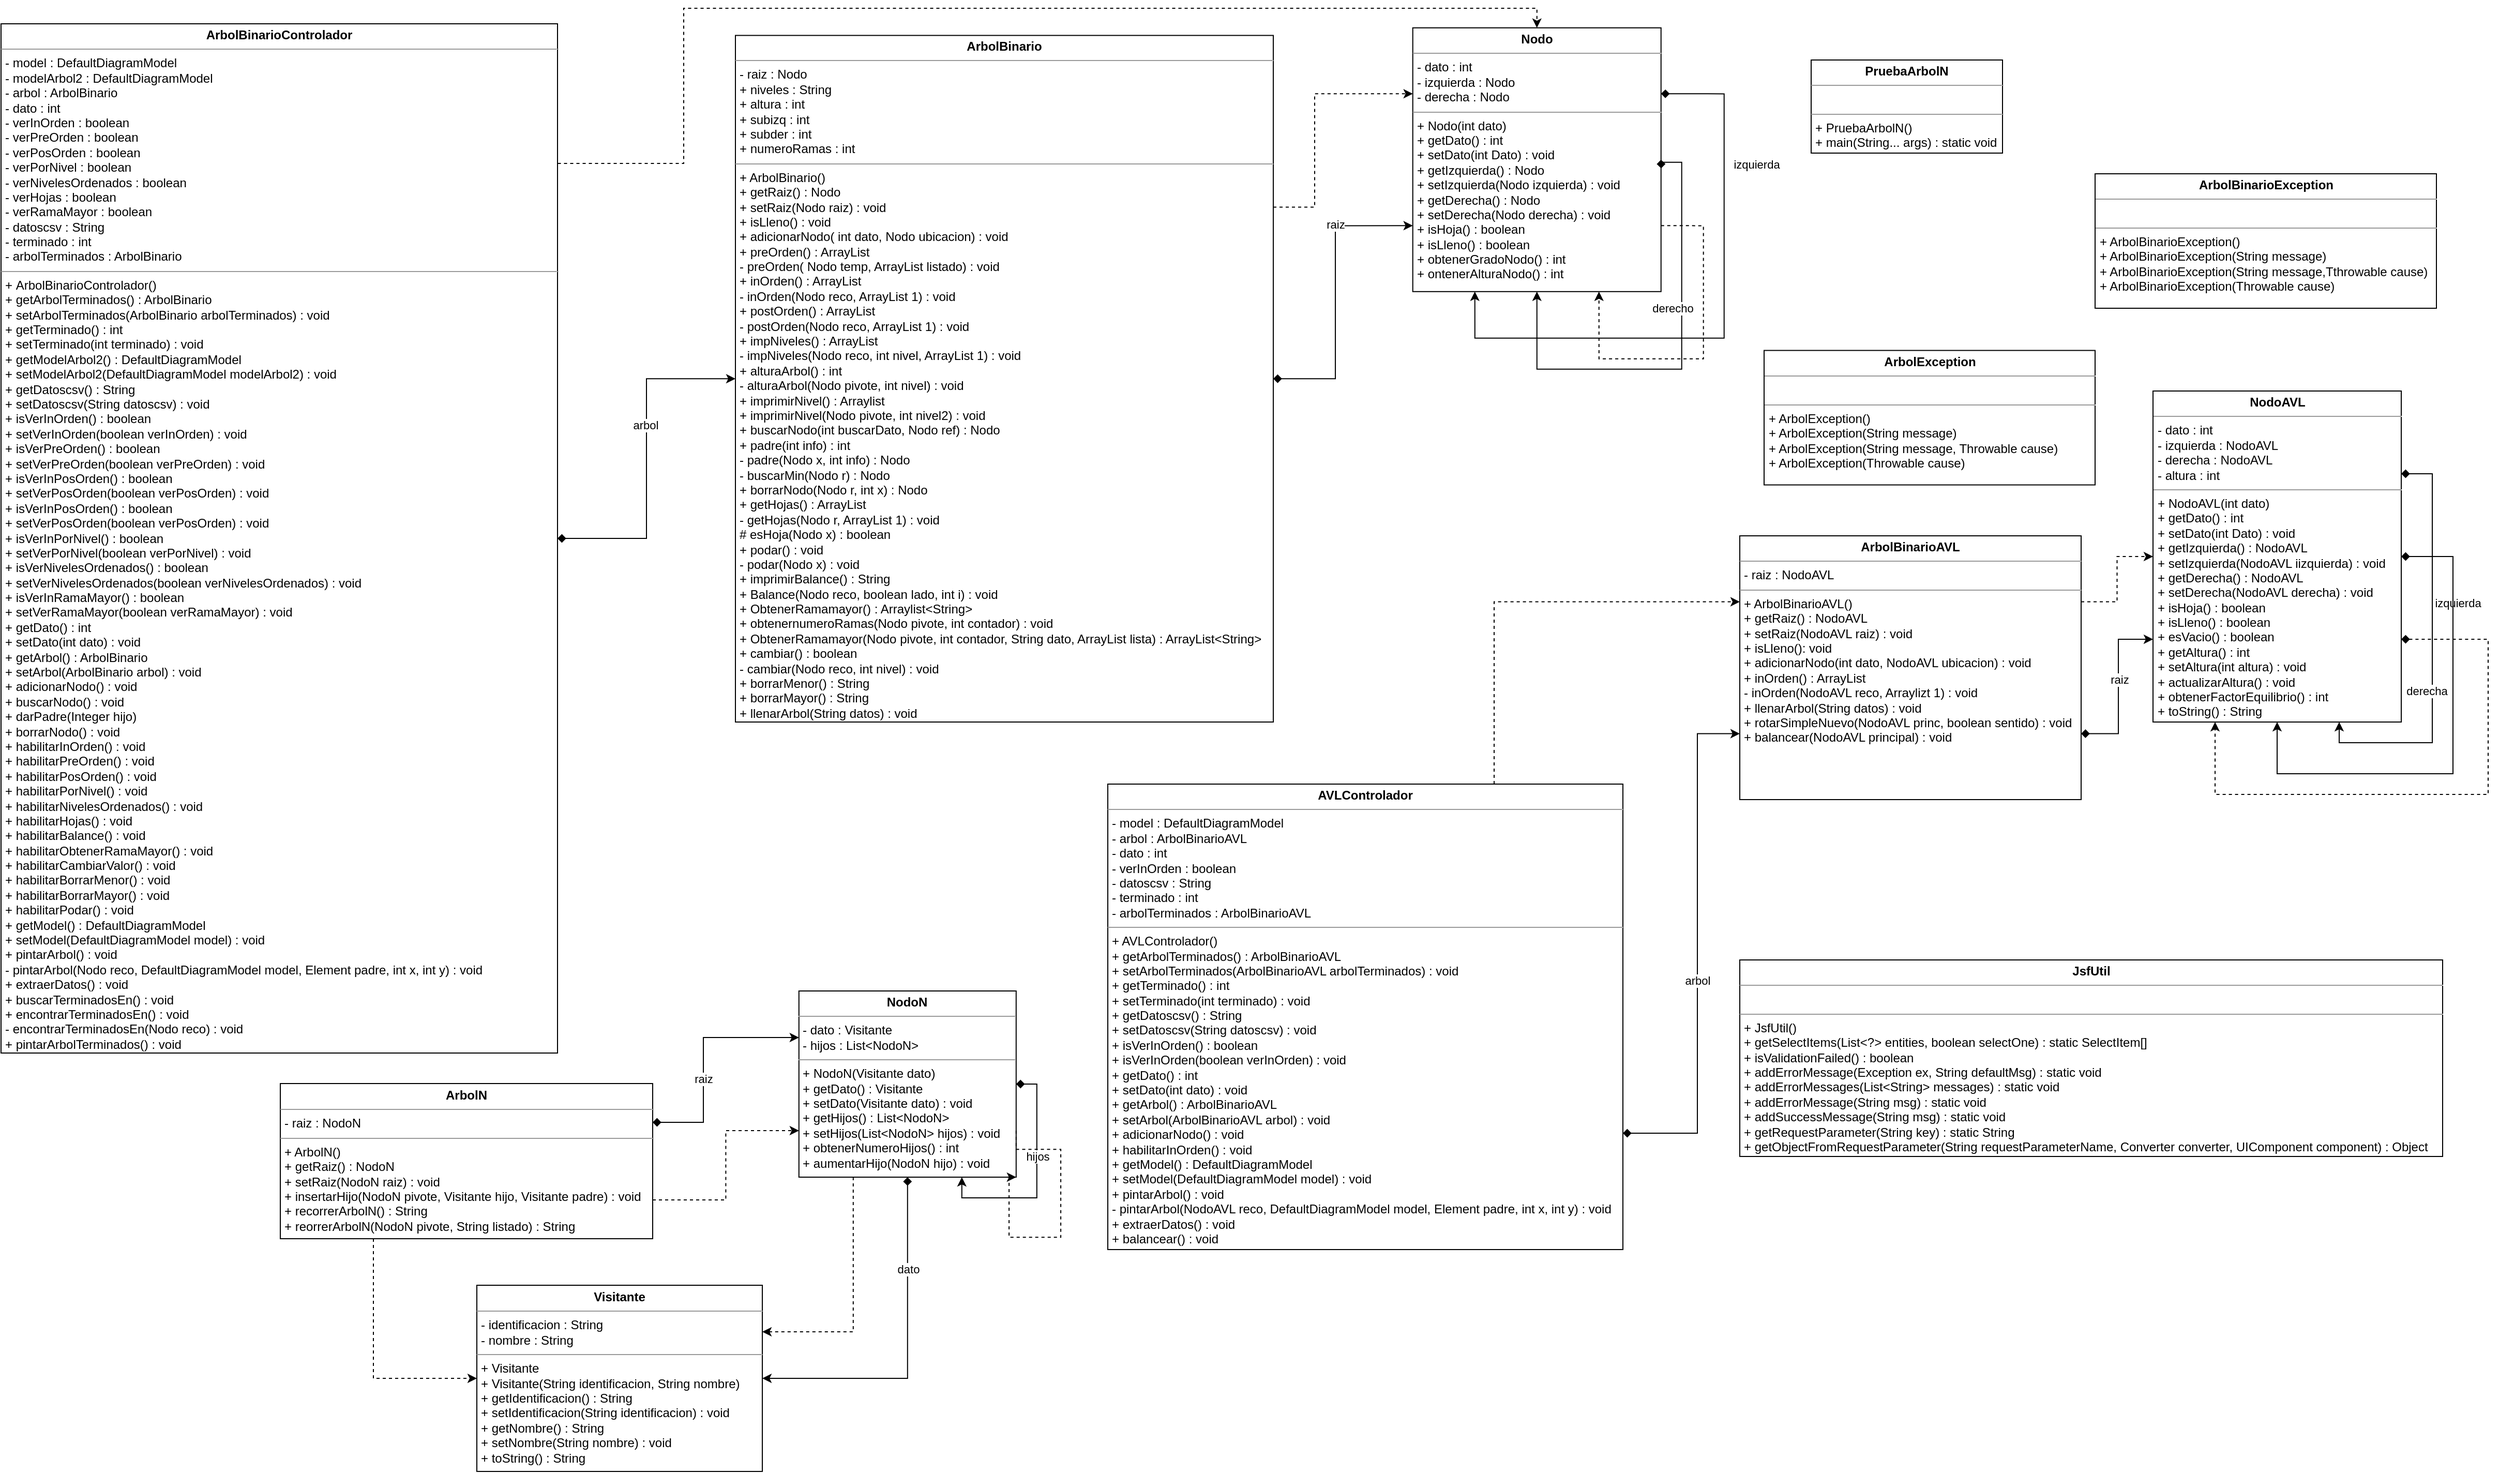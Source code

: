 <mxfile version="13.6.2" type="device"><diagram id="C5RBs43oDa-KdzZeNtuy" name="Page-1"><mxGraphModel dx="2590" dy="767" grid="1" gridSize="10" guides="1" tooltips="1" connect="1" arrows="1" fold="1" page="1" pageScale="1" pageWidth="827" pageHeight="1169" math="0" shadow="0"><root><mxCell id="WIyWlLk6GJQsqaUBKTNV-0"/><mxCell id="WIyWlLk6GJQsqaUBKTNV-1" parent="WIyWlLk6GJQsqaUBKTNV-0"/><mxCell id="Yb-BkZgmcy44K7vYcukE-5" style="edgeStyle=orthogonalEdgeStyle;rounded=0;orthogonalLoop=1;jettySize=auto;html=1;entryX=0;entryY=0.25;entryDx=0;entryDy=0;dashed=1;exitX=1;exitY=0.25;exitDx=0;exitDy=0;" parent="WIyWlLk6GJQsqaUBKTNV-1" source="lYrgY_XklsGgdN5wRHiK-0" target="Yb-BkZgmcy44K7vYcukE-0" edge="1"><mxGeometry relative="1" as="geometry"><mxPoint x="460" y="539.507" as="sourcePoint"/><mxPoint x="538.01" y="112.65" as="targetPoint"/><Array as="points"><mxPoint x="490" y="222"/><mxPoint x="490" y="113"/></Array></mxGeometry></mxCell><mxCell id="Yb-BkZgmcy44K7vYcukE-7" style="edgeStyle=orthogonalEdgeStyle;rounded=0;orthogonalLoop=1;jettySize=auto;html=1;exitX=1;exitY=0.5;exitDx=0;exitDy=0;entryX=0;entryY=0.75;entryDx=0;entryDy=0;startArrow=diamond;startFill=1;" parent="WIyWlLk6GJQsqaUBKTNV-1" source="lYrgY_XklsGgdN5wRHiK-0" target="Yb-BkZgmcy44K7vYcukE-0" edge="1"><mxGeometry relative="1" as="geometry"><mxPoint x="414" y="861.712" as="sourcePoint"/><mxPoint x="492.01" y="396.4" as="targetPoint"/><Array as="points"><mxPoint x="510" y="388"/><mxPoint x="510" y="240"/></Array></mxGeometry></mxCell><mxCell id="Yb-BkZgmcy44K7vYcukE-8" value="raiz" style="edgeLabel;html=1;align=center;verticalAlign=middle;resizable=0;points=[];" parent="Yb-BkZgmcy44K7vYcukE-7" vertex="1" connectable="0"><mxGeometry x="-0.19" y="-10" relative="1" as="geometry"><mxPoint x="-10" y="-94.57" as="offset"/></mxGeometry></mxCell><mxCell id="lYrgY_XklsGgdN5wRHiK-0" value="&lt;p style=&quot;margin: 0px ; margin-top: 4px ; text-align: center&quot;&gt;&lt;b&gt;ArbolBinario&lt;/b&gt;&lt;/p&gt;&lt;hr size=&quot;1&quot;&gt;&lt;p style=&quot;margin: 0px 0px 0px 4px&quot;&gt;- raiz : Nodo&lt;/p&gt;&lt;p style=&quot;margin: 0px 0px 0px 4px&quot;&gt;+ niveles : String&lt;/p&gt;&lt;p style=&quot;margin: 0px 0px 0px 4px&quot;&gt;+ altura : int&lt;/p&gt;&lt;p style=&quot;margin: 0px 0px 0px 4px&quot;&gt;+ subizq : int&lt;br&gt;&lt;/p&gt;&lt;p style=&quot;margin: 0px 0px 0px 4px&quot;&gt;+ subder : int&lt;/p&gt;&lt;p style=&quot;margin: 0px 0px 0px 4px&quot;&gt;+ numeroRamas : int&lt;/p&gt;&lt;hr size=&quot;1&quot;&gt;&lt;p style=&quot;margin: 0px 0px 0px 4px&quot;&gt;+ ArbolBinario()&lt;/p&gt;&lt;p style=&quot;margin: 0px 0px 0px 4px&quot;&gt;+ getRaiz() : Nodo&lt;/p&gt;&lt;p style=&quot;margin: 0px 0px 0px 4px&quot;&gt;+ setRaiz(Nodo raiz) : void&lt;/p&gt;&lt;p style=&quot;margin: 0px 0px 0px 4px&quot;&gt;+ isLleno() : void&lt;/p&gt;&lt;p style=&quot;margin: 0px 0px 0px 4px&quot;&gt;+ adicionarNodo( int dato, Nodo ubicacion) : void&lt;/p&gt;&lt;p style=&quot;margin: 0px 0px 0px 4px&quot;&gt;+ preOrden() : ArrayList&lt;/p&gt;&lt;p style=&quot;margin: 0px 0px 0px 4px&quot;&gt;- preOrden( Nodo temp, ArrayList listado) : void&lt;/p&gt;&lt;p style=&quot;margin: 0px 0px 0px 4px&quot;&gt;+ inOrden() : ArrayList&lt;/p&gt;&lt;p style=&quot;margin: 0px 0px 0px 4px&quot;&gt;- inOrden(Nodo reco, ArrayList 1) : void&lt;/p&gt;&lt;p style=&quot;margin: 0px 0px 0px 4px&quot;&gt;+ postOrden() : ArrayList&lt;/p&gt;&lt;p style=&quot;margin: 0px 0px 0px 4px&quot;&gt;- postOrden(Nodo reco, ArrayList 1) : void&lt;/p&gt;&lt;p style=&quot;margin: 0px 0px 0px 4px&quot;&gt;+ impNiveles() : ArrayList&lt;/p&gt;&lt;p style=&quot;margin: 0px 0px 0px 4px&quot;&gt;- impNiveles(Nodo reco, int nivel, ArrayList 1) : void&lt;/p&gt;&lt;div&gt;&lt;p style=&quot;margin: 0px 0px 0px 4px&quot;&gt;+ alturaArbol() : int&lt;/p&gt;&lt;/div&gt;&lt;div&gt;&lt;p style=&quot;margin: 0px 0px 0px 4px&quot;&gt;- alturaArbol(Nodo pivote, int nivel) : void&lt;/p&gt;&lt;div&gt;&lt;p style=&quot;margin: 0px 0px 0px 4px&quot;&gt;+ imprimirNivel() : Arraylist&lt;/p&gt;&lt;/div&gt;&lt;div&gt;&lt;p style=&quot;margin: 0px 0px 0px 4px&quot;&gt;+ imprimirNivel(Nodo pivote, int nivel2) : void&lt;/p&gt;&lt;p style=&quot;margin: 0px 0px 0px 4px&quot;&gt;+ buscarNodo(int buscarDato, Nodo ref) : Nodo&lt;/p&gt;&lt;p style=&quot;margin: 0px 0px 0px 4px&quot;&gt;+ padre(int info) : int&lt;/p&gt;&lt;p style=&quot;margin: 0px 0px 0px 4px&quot;&gt;- padre(Nodo x, int info) : Nodo&lt;/p&gt;&lt;p style=&quot;margin: 0px 0px 0px 4px&quot;&gt;- buscarMin(Nodo r) : Nodo&lt;br&gt;&lt;/p&gt;&lt;p style=&quot;margin: 0px 0px 0px 4px&quot;&gt;+ borrarNodo(Nodo r, int x) : Nodo&lt;/p&gt;&lt;p style=&quot;margin: 0px 0px 0px 4px&quot;&gt;+ getHojas() : ArrayList&lt;/p&gt;&lt;p style=&quot;margin: 0px 0px 0px 4px&quot;&gt;- getHojas(Nodo r, ArrayList 1) : void&amp;nbsp;&lt;/p&gt;&lt;p style=&quot;margin: 0px 0px 0px 4px&quot;&gt;# esHoja(Nodo x) : boolean&lt;/p&gt;&lt;p style=&quot;margin: 0px 0px 0px 4px&quot;&gt;+ podar() : void&lt;/p&gt;&lt;p style=&quot;margin: 0px 0px 0px 4px&quot;&gt;- podar(Nodo x) : void&lt;/p&gt;&lt;p style=&quot;margin: 0px 0px 0px 4px&quot;&gt;+ imprimirBalance() : String&lt;br&gt;&lt;/p&gt;&lt;p style=&quot;margin: 0px 0px 0px 4px&quot;&gt;+ Balance(Nodo reco, boolean lado, int i) : void&lt;br&gt;&lt;/p&gt;&lt;p style=&quot;margin: 0px 0px 0px 4px&quot;&gt;+ ObtenerRamamayor() : Arraylist&amp;lt;String&amp;gt;&lt;/p&gt;&lt;p style=&quot;margin: 0px 0px 0px 4px&quot;&gt;+ obtenernumeroRamas(Nodo pivote, int contador) : void&lt;/p&gt;&lt;p style=&quot;margin: 0px 0px 0px 4px&quot;&gt;+ ObtenerRamamayor(Nodo pivote, int contador, String dato, ArrayList lista) : ArrayList&amp;lt;String&amp;gt;&lt;/p&gt;&lt;p style=&quot;margin: 0px 0px 0px 4px&quot;&gt;+ cambiar() : boolean&lt;/p&gt;&lt;p style=&quot;margin: 0px 0px 0px 4px&quot;&gt;- cambiar(Nodo reco, int nivel) : void&lt;/p&gt;&lt;p style=&quot;margin: 0px 0px 0px 4px&quot;&gt;+ borrarMenor() : String&lt;/p&gt;&lt;div&gt;&lt;p style=&quot;margin: 0px 0px 0px 4px&quot;&gt;+ borrarMayor() : String&lt;/p&gt;&lt;/div&gt;&lt;/div&gt;&lt;/div&gt;&lt;p style=&quot;margin: 0px 0px 0px 4px&quot;&gt;+ llenarArbol(String datos) : void&lt;/p&gt;&lt;p style=&quot;margin: 0px ; margin-left: 4px&quot;&gt;&lt;br&gt;&lt;/p&gt;&lt;p style=&quot;margin: 0px ; margin-left: 4px&quot;&gt;&lt;br&gt;&lt;/p&gt;" style="verticalAlign=top;align=left;overflow=fill;fontSize=12;fontFamily=Helvetica;html=1;" parent="WIyWlLk6GJQsqaUBKTNV-1" vertex="1"><mxGeometry x="-70" y="56.25" width="520" height="663.75" as="geometry"/></mxCell><mxCell id="Yb-BkZgmcy44K7vYcukE-0" value="&lt;p style=&quot;margin: 0px ; margin-top: 4px ; text-align: center&quot;&gt;&lt;b&gt;Nodo&lt;/b&gt;&lt;br&gt;&lt;/p&gt;&lt;hr size=&quot;1&quot;&gt;&lt;p style=&quot;margin: 0px ; margin-left: 4px&quot;&gt;- dato : int&lt;/p&gt;&lt;p style=&quot;margin: 0px ; margin-left: 4px&quot;&gt;- izquierda : Nodo&lt;/p&gt;&lt;p style=&quot;margin: 0px ; margin-left: 4px&quot;&gt;- derecha : Nodo&lt;/p&gt;&lt;hr size=&quot;1&quot;&gt;&lt;p style=&quot;margin: 0px ; margin-left: 4px&quot;&gt;+ Nodo(int dato)&lt;/p&gt;&lt;p style=&quot;margin: 0px ; margin-left: 4px&quot;&gt;&lt;span&gt;+ getDato() : int&lt;/span&gt;&lt;br&gt;&lt;/p&gt;&lt;p style=&quot;margin: 0px ; margin-left: 4px&quot;&gt;+ setDato(int Dato) : void&lt;/p&gt;&lt;p style=&quot;margin: 0px ; margin-left: 4px&quot;&gt;+ getIzquierda() : Nodo&lt;/p&gt;&lt;p style=&quot;margin: 0px ; margin-left: 4px&quot;&gt;+ setIzquierda(Nodo izquierda) : void&lt;/p&gt;&lt;p style=&quot;margin: 0px ; margin-left: 4px&quot;&gt;+ getDerecha() : Nodo&lt;/p&gt;&lt;p style=&quot;margin: 0px ; margin-left: 4px&quot;&gt;+ setDerecha(Nodo derecha) : void&lt;/p&gt;&lt;p style=&quot;margin: 0px ; margin-left: 4px&quot;&gt;+ isHoja() : boolean&lt;/p&gt;&lt;p style=&quot;margin: 0px ; margin-left: 4px&quot;&gt;+ isLleno() : boolean&lt;/p&gt;&lt;p style=&quot;margin: 0px ; margin-left: 4px&quot;&gt;+ obtenerGradoNodo() : int&lt;/p&gt;&lt;p style=&quot;margin: 0px ; margin-left: 4px&quot;&gt;+ ontenerAlturaNodo() : int&lt;/p&gt;&lt;p style=&quot;margin: 0px ; margin-left: 4px&quot;&gt;&lt;br&gt;&lt;/p&gt;&lt;p style=&quot;margin: 0px ; margin-left: 4px&quot;&gt;&lt;br&gt;&lt;/p&gt;&lt;p style=&quot;margin: 0px ; margin-left: 4px&quot;&gt;&lt;br&gt;&lt;/p&gt;&lt;div&gt;&lt;br&gt;&lt;/div&gt;&lt;div&gt;&lt;br&gt;&lt;/div&gt;&lt;div&gt;&lt;br&gt;&lt;/div&gt;&lt;p style=&quot;margin: 0px ; margin-left: 4px&quot;&gt;&lt;br&gt;&lt;/p&gt;&lt;p style=&quot;margin: 0px ; margin-left: 4px&quot;&gt;&lt;br&gt;&lt;/p&gt;" style="verticalAlign=top;align=left;overflow=fill;fontSize=12;fontFamily=Helvetica;html=1;" parent="WIyWlLk6GJQsqaUBKTNV-1" vertex="1"><mxGeometry x="584.86" y="48.9" width="240" height="255" as="geometry"/></mxCell><mxCell id="Yb-BkZgmcy44K7vYcukE-1" value="&lt;p style=&quot;margin: 0px ; margin-top: 4px ; text-align: center&quot;&gt;&lt;b&gt;ArbolBinarioException&lt;/b&gt;&lt;br&gt;&lt;/p&gt;&lt;hr size=&quot;1&quot;&gt;&lt;p style=&quot;margin: 0px ; margin-left: 4px&quot;&gt;&lt;br&gt;&lt;/p&gt;&lt;hr size=&quot;1&quot;&gt;&lt;p style=&quot;margin: 0px ; margin-left: 4px&quot;&gt;+ ArbolBinarioException()&lt;/p&gt;&lt;p style=&quot;margin: 0px ; margin-left: 4px&quot;&gt;+ ArbolBinarioException(String message)&lt;/p&gt;&lt;p style=&quot;margin: 0px ; margin-left: 4px&quot;&gt;+ ArbolBinarioException(String message,Tthrowable cause)&lt;br&gt;&lt;/p&gt;&lt;p style=&quot;margin: 0px ; margin-left: 4px&quot;&gt;+ ArbolBinarioException(Throwable cause)&lt;br&gt;&lt;/p&gt;" style="verticalAlign=top;align=left;overflow=fill;fontSize=12;fontFamily=Helvetica;html=1;" parent="WIyWlLk6GJQsqaUBKTNV-1" vertex="1"><mxGeometry x="1244.5" y="190" width="330" height="130" as="geometry"/></mxCell><mxCell id="Yb-BkZgmcy44K7vYcukE-2" value="&lt;p style=&quot;margin: 0px ; margin-top: 4px ; text-align: center&quot;&gt;&lt;b&gt;ArbolException&lt;/b&gt;&lt;br&gt;&lt;/p&gt;&lt;hr size=&quot;1&quot;&gt;&lt;p style=&quot;margin: 0px ; margin-left: 4px&quot;&gt;&lt;br&gt;&lt;/p&gt;&lt;hr size=&quot;1&quot;&gt;&lt;p style=&quot;margin: 0px ; margin-left: 4px&quot;&gt;+ ArbolException()&lt;/p&gt;&lt;p style=&quot;margin: 0px ; margin-left: 4px&quot;&gt;+ ArbolException(String message)&lt;/p&gt;&lt;p style=&quot;margin: 0px ; margin-left: 4px&quot;&gt;+ ArbolException(String message, Throwable cause)&lt;br&gt;&lt;/p&gt;&lt;p style=&quot;margin: 0px ; margin-left: 4px&quot;&gt;+ ArbolException(Throwable cause)&lt;br&gt;&lt;/p&gt;" style="verticalAlign=top;align=left;overflow=fill;fontSize=12;fontFamily=Helvetica;html=1;" parent="WIyWlLk6GJQsqaUBKTNV-1" vertex="1"><mxGeometry x="924.5" y="360.78" width="320" height="130" as="geometry"/></mxCell><mxCell id="Yb-BkZgmcy44K7vYcukE-15" style="edgeStyle=orthogonalEdgeStyle;rounded=0;orthogonalLoop=1;jettySize=auto;html=1;exitX=1;exitY=0.25;exitDx=0;exitDy=0;startArrow=diamond;startFill=1;entryX=0;entryY=0.25;entryDx=0;entryDy=0;" parent="WIyWlLk6GJQsqaUBKTNV-1" source="Yb-BkZgmcy44K7vYcukE-4" target="Yb-BkZgmcy44K7vYcukE-14" edge="1"><mxGeometry relative="1" as="geometry"><mxPoint x="-25" y="1144.5" as="targetPoint"/><Array as="points"><mxPoint x="-101" y="1107.5"/><mxPoint x="-101" y="1025.5"/></Array></mxGeometry></mxCell><mxCell id="Yb-BkZgmcy44K7vYcukE-17" value="raiz" style="edgeLabel;html=1;align=center;verticalAlign=middle;resizable=0;points=[];rotation=0;" parent="Yb-BkZgmcy44K7vYcukE-15" vertex="1" connectable="0"><mxGeometry x="0.104" relative="1" as="geometry"><mxPoint y="32.4" as="offset"/></mxGeometry></mxCell><mxCell id="Yb-BkZgmcy44K7vYcukE-16" style="edgeStyle=orthogonalEdgeStyle;rounded=0;orthogonalLoop=1;jettySize=auto;html=1;exitX=1;exitY=0.75;exitDx=0;exitDy=0;entryX=0;entryY=0.75;entryDx=0;entryDy=0;dashed=1;startArrow=none;startFill=0;" parent="WIyWlLk6GJQsqaUBKTNV-1" source="Yb-BkZgmcy44K7vYcukE-4" target="Yb-BkZgmcy44K7vYcukE-14" edge="1"><mxGeometry relative="1" as="geometry"/></mxCell><mxCell id="Yb-BkZgmcy44K7vYcukE-20" style="edgeStyle=orthogonalEdgeStyle;rounded=0;orthogonalLoop=1;jettySize=auto;html=1;exitX=0.25;exitY=1;exitDx=0;exitDy=0;entryX=0;entryY=0.5;entryDx=0;entryDy=0;startArrow=none;startFill=0;dashed=1;" parent="WIyWlLk6GJQsqaUBKTNV-1" source="Yb-BkZgmcy44K7vYcukE-4" target="Yb-BkZgmcy44K7vYcukE-19" edge="1"><mxGeometry relative="1" as="geometry"/></mxCell><mxCell id="Yb-BkZgmcy44K7vYcukE-4" value="&lt;p style=&quot;margin: 0px ; margin-top: 4px ; text-align: center&quot;&gt;&lt;b&gt;ArbolN&lt;/b&gt;&lt;/p&gt;&lt;hr size=&quot;1&quot;&gt;&lt;p style=&quot;margin: 0px ; margin-left: 4px&quot;&gt;- raiz : NodoN&lt;/p&gt;&lt;hr size=&quot;1&quot;&gt;&lt;p style=&quot;margin: 0px ; margin-left: 4px&quot;&gt;+ ArbolN()&lt;/p&gt;&lt;p style=&quot;margin: 0px ; margin-left: 4px&quot;&gt;+ getRaiz() : NodoN&lt;/p&gt;&lt;p style=&quot;margin: 0px ; margin-left: 4px&quot;&gt;+ setRaiz(NodoN raiz) : void&lt;/p&gt;&lt;p style=&quot;margin: 0px ; margin-left: 4px&quot;&gt;+ insertarHijo(NodoN pivote, Visitante hijo, Visitante padre) : void&lt;/p&gt;&lt;p style=&quot;margin: 0px ; margin-left: 4px&quot;&gt;+ recorrerArbolN() : String&lt;/p&gt;&lt;p style=&quot;margin: 0px ; margin-left: 4px&quot;&gt;+ reorrerArbolN(NodoN pivote, String listado) : String&lt;/p&gt;&lt;p style=&quot;margin: 0px ; margin-left: 4px&quot;&gt;&lt;br&gt;&lt;/p&gt;&lt;p style=&quot;margin: 0px ; margin-left: 4px&quot;&gt;&lt;br&gt;&lt;/p&gt;" style="verticalAlign=top;align=left;overflow=fill;fontSize=12;fontFamily=Helvetica;html=1;" parent="WIyWlLk6GJQsqaUBKTNV-1" vertex="1"><mxGeometry x="-510" y="1069.5" width="360" height="150" as="geometry"/></mxCell><mxCell id="Yb-BkZgmcy44K7vYcukE-9" style="edgeStyle=orthogonalEdgeStyle;rounded=0;orthogonalLoop=1;jettySize=auto;html=1;exitX=1;exitY=0.25;exitDx=0;exitDy=0;entryX=0.25;entryY=1;entryDx=0;entryDy=0;startArrow=diamond;startFill=1;" parent="WIyWlLk6GJQsqaUBKTNV-1" source="Yb-BkZgmcy44K7vYcukE-0" target="Yb-BkZgmcy44K7vYcukE-0" edge="1"><mxGeometry relative="1" as="geometry"><Array as="points"><mxPoint x="885.86" y="112.9"/><mxPoint x="885.86" y="348.9"/><mxPoint x="644.86" y="348.9"/></Array></mxGeometry></mxCell><mxCell id="Yb-BkZgmcy44K7vYcukE-10" value="izquierda" style="edgeLabel;html=1;align=center;verticalAlign=middle;resizable=0;points=[];" parent="Yb-BkZgmcy44K7vYcukE-9" vertex="1" connectable="0"><mxGeometry x="-0.269" y="1" relative="1" as="geometry"><mxPoint x="29.64" y="-84.39" as="offset"/></mxGeometry></mxCell><mxCell id="Yb-BkZgmcy44K7vYcukE-11" style="edgeStyle=orthogonalEdgeStyle;rounded=0;orthogonalLoop=1;jettySize=auto;html=1;exitX=1;exitY=0.5;exitDx=0;exitDy=0;entryX=0.5;entryY=1;entryDx=0;entryDy=0;startArrow=diamond;startFill=1;" parent="WIyWlLk6GJQsqaUBKTNV-1" source="Yb-BkZgmcy44K7vYcukE-0" target="Yb-BkZgmcy44K7vYcukE-0" edge="1"><mxGeometry relative="1" as="geometry"><Array as="points"><mxPoint x="824.86" y="178.9"/><mxPoint x="844.86" y="178.9"/><mxPoint x="844.86" y="378.9"/><mxPoint x="704.86" y="378.9"/></Array></mxGeometry></mxCell><mxCell id="Yb-BkZgmcy44K7vYcukE-12" value="derecho" style="edgeLabel;html=1;align=center;verticalAlign=middle;resizable=0;points=[];" parent="Yb-BkZgmcy44K7vYcukE-11" vertex="1" connectable="0"><mxGeometry x="-0.665" y="-48" relative="1" as="geometry"><mxPoint x="38.97" y="89.36" as="offset"/></mxGeometry></mxCell><mxCell id="Yb-BkZgmcy44K7vYcukE-13" style="edgeStyle=orthogonalEdgeStyle;rounded=0;orthogonalLoop=1;jettySize=auto;html=1;exitX=1;exitY=0.75;exitDx=0;exitDy=0;entryX=0.75;entryY=1;entryDx=0;entryDy=0;startArrow=none;startFill=0;dashed=1;" parent="WIyWlLk6GJQsqaUBKTNV-1" source="Yb-BkZgmcy44K7vYcukE-0" target="Yb-BkZgmcy44K7vYcukE-0" edge="1"><mxGeometry relative="1" as="geometry"><Array as="points"><mxPoint x="865.86" y="239.9"/><mxPoint x="865.86" y="368.9"/><mxPoint x="764.86" y="368.9"/></Array></mxGeometry></mxCell><mxCell id="Yb-BkZgmcy44K7vYcukE-21" style="edgeStyle=orthogonalEdgeStyle;rounded=0;orthogonalLoop=1;jettySize=auto;html=1;exitX=0.25;exitY=1;exitDx=0;exitDy=0;entryX=1;entryY=0.25;entryDx=0;entryDy=0;dashed=1;startArrow=none;startFill=0;" parent="WIyWlLk6GJQsqaUBKTNV-1" source="Yb-BkZgmcy44K7vYcukE-14" target="Yb-BkZgmcy44K7vYcukE-19" edge="1"><mxGeometry relative="1" as="geometry"/></mxCell><mxCell id="Yb-BkZgmcy44K7vYcukE-22" style="edgeStyle=orthogonalEdgeStyle;rounded=0;orthogonalLoop=1;jettySize=auto;html=1;exitX=0.5;exitY=1;exitDx=0;exitDy=0;entryX=1;entryY=0.5;entryDx=0;entryDy=0;startArrow=diamond;startFill=1;" parent="WIyWlLk6GJQsqaUBKTNV-1" source="Yb-BkZgmcy44K7vYcukE-14" target="Yb-BkZgmcy44K7vYcukE-19" edge="1"><mxGeometry relative="1" as="geometry"/></mxCell><mxCell id="Yb-BkZgmcy44K7vYcukE-23" value="dato" style="edgeLabel;html=1;align=center;verticalAlign=middle;resizable=0;points=[];" parent="Yb-BkZgmcy44K7vYcukE-22" vertex="1" connectable="0"><mxGeometry x="-0.275" y="-2" relative="1" as="geometry"><mxPoint x="2" y="-32.5" as="offset"/></mxGeometry></mxCell><mxCell id="Yb-BkZgmcy44K7vYcukE-14" value="&lt;p style=&quot;margin: 0px ; margin-top: 4px ; text-align: center&quot;&gt;&lt;b&gt;NodoN&lt;/b&gt;&lt;/p&gt;&lt;hr size=&quot;1&quot;&gt;&lt;p style=&quot;margin: 0px 0px 0px 4px&quot;&gt;- dato : Visitante&lt;/p&gt;&lt;p style=&quot;margin: 0px 0px 0px 4px&quot;&gt;- hijos : List&amp;lt;NodoN&amp;gt;&lt;/p&gt;&lt;hr size=&quot;1&quot;&gt;&lt;p style=&quot;margin: 0px ; margin-left: 4px&quot;&gt;&lt;span&gt;+ NodoN(Visitante dato)&lt;/span&gt;&lt;/p&gt;&lt;p style=&quot;margin: 0px ; margin-left: 4px&quot;&gt;+ getDato() : Visitante&lt;/p&gt;&lt;p style=&quot;margin: 0px ; margin-left: 4px&quot;&gt;+ setDato(Visitante dato) : void&lt;/p&gt;&lt;p style=&quot;margin: 0px ; margin-left: 4px&quot;&gt;+ getHijos() : List&amp;lt;NodoN&amp;gt;&lt;/p&gt;&lt;p style=&quot;margin: 0px ; margin-left: 4px&quot;&gt;+ setHijos(List&amp;lt;NodoN&amp;gt; hijos) : void&lt;/p&gt;&lt;p style=&quot;margin: 0px ; margin-left: 4px&quot;&gt;+ obtenerNumeroHijos() : int&lt;/p&gt;&lt;p style=&quot;margin: 0px ; margin-left: 4px&quot;&gt;+ aumentarHijo(NodoN hijo) : void&lt;/p&gt;&lt;p style=&quot;margin: 0px ; margin-left: 4px&quot;&gt;&lt;br&gt;&lt;/p&gt;&lt;p style=&quot;margin: 0px ; margin-left: 4px&quot;&gt;&lt;br&gt;&lt;/p&gt;" style="verticalAlign=top;align=left;overflow=fill;fontSize=12;fontFamily=Helvetica;html=1;" parent="WIyWlLk6GJQsqaUBKTNV-1" vertex="1"><mxGeometry x="-8.6" y="980" width="210" height="180" as="geometry"/></mxCell><mxCell id="Yb-BkZgmcy44K7vYcukE-18" value="&lt;p style=&quot;margin: 0px ; margin-top: 4px ; text-align: center&quot;&gt;&lt;b&gt;PruebaArbolN&lt;/b&gt;&lt;/p&gt;&lt;hr size=&quot;1&quot;&gt;&lt;p style=&quot;margin: 0px ; margin-left: 4px&quot;&gt;&lt;br&gt;&lt;/p&gt;&lt;hr size=&quot;1&quot;&gt;&lt;p style=&quot;margin: 0px ; margin-left: 4px&quot;&gt;+ PruebaArbolN()&lt;/p&gt;&lt;p style=&quot;margin: 0px ; margin-left: 4px&quot;&gt;+ main(String... args) : static void&lt;/p&gt;" style="verticalAlign=top;align=left;overflow=fill;fontSize=12;fontFamily=Helvetica;html=1;" parent="WIyWlLk6GJQsqaUBKTNV-1" vertex="1"><mxGeometry x="970" y="80" width="185" height="90" as="geometry"/></mxCell><mxCell id="Yb-BkZgmcy44K7vYcukE-19" value="&lt;p style=&quot;margin: 0px ; margin-top: 4px ; text-align: center&quot;&gt;&lt;b&gt;Visitante&lt;/b&gt;&lt;/p&gt;&lt;hr size=&quot;1&quot;&gt;&lt;p style=&quot;margin: 0px 0px 0px 4px&quot;&gt;- identificacion : String&lt;/p&gt;&lt;p style=&quot;margin: 0px 0px 0px 4px&quot;&gt;- nombre : String&lt;/p&gt;&lt;hr size=&quot;1&quot;&gt;&lt;p style=&quot;margin: 0px ; margin-left: 4px&quot;&gt;&lt;span&gt;+ Visitante&lt;/span&gt;&lt;/p&gt;&lt;p style=&quot;margin: 0px ; margin-left: 4px&quot;&gt;+ Visitante(String identificacion, String nombre)&lt;/p&gt;&lt;p style=&quot;margin: 0px ; margin-left: 4px&quot;&gt;+ getIdentificacion() : String&lt;/p&gt;&lt;p style=&quot;margin: 0px ; margin-left: 4px&quot;&gt;+ setIdentificacion(String identificacion) : void&lt;/p&gt;&lt;p style=&quot;margin: 0px ; margin-left: 4px&quot;&gt;+ getNombre() : String&lt;/p&gt;&lt;p style=&quot;margin: 0px ; margin-left: 4px&quot;&gt;+ setNombre(String nombre) : void&lt;/p&gt;&lt;p style=&quot;margin: 0px ; margin-left: 4px&quot;&gt;+ toString() : String&amp;nbsp;&lt;/p&gt;&lt;p style=&quot;margin: 0px ; margin-left: 4px&quot;&gt;&lt;br&gt;&lt;/p&gt;&lt;p style=&quot;margin: 0px ; margin-left: 4px&quot;&gt;&lt;br&gt;&lt;/p&gt;" style="verticalAlign=top;align=left;overflow=fill;fontSize=12;fontFamily=Helvetica;html=1;" parent="WIyWlLk6GJQsqaUBKTNV-1" vertex="1"><mxGeometry x="-320" y="1264.5" width="276" height="180" as="geometry"/></mxCell><mxCell id="Yb-BkZgmcy44K7vYcukE-24" style="edgeStyle=orthogonalEdgeStyle;rounded=0;orthogonalLoop=1;jettySize=auto;html=1;exitX=1;exitY=0.5;exitDx=0;exitDy=0;entryX=0.75;entryY=1;entryDx=0;entryDy=0;startArrow=diamond;startFill=1;" parent="WIyWlLk6GJQsqaUBKTNV-1" source="Yb-BkZgmcy44K7vYcukE-14" target="Yb-BkZgmcy44K7vYcukE-14" edge="1"><mxGeometry relative="1" as="geometry"><Array as="points"><mxPoint x="221.4" y="1070"/><mxPoint x="221.4" y="1180"/><mxPoint x="149.4" y="1180"/></Array></mxGeometry></mxCell><mxCell id="Yb-BkZgmcy44K7vYcukE-25" value="hijos" style="edgeLabel;html=1;align=center;verticalAlign=middle;resizable=0;points=[];" parent="Yb-BkZgmcy44K7vYcukE-24" vertex="1" connectable="0"><mxGeometry x="-0.067" y="-2" relative="1" as="geometry"><mxPoint x="2" y="-14.17" as="offset"/></mxGeometry></mxCell><mxCell id="Yb-BkZgmcy44K7vYcukE-26" style="edgeStyle=orthogonalEdgeStyle;rounded=0;orthogonalLoop=1;jettySize=auto;html=1;exitX=1;exitY=0.75;exitDx=0;exitDy=0;entryX=1;entryY=1;entryDx=0;entryDy=0;startArrow=none;startFill=0;dashed=1;" parent="WIyWlLk6GJQsqaUBKTNV-1" source="Yb-BkZgmcy44K7vYcukE-14" target="Yb-BkZgmcy44K7vYcukE-14" edge="1"><mxGeometry relative="1" as="geometry"><Array as="points"><mxPoint x="244.54" y="1133.15"/><mxPoint x="244.54" y="1218.15"/><mxPoint x="194.54" y="1218.15"/></Array></mxGeometry></mxCell><mxCell id="Yb-BkZgmcy44K7vYcukE-29" style="edgeStyle=orthogonalEdgeStyle;rounded=0;orthogonalLoop=1;jettySize=auto;html=1;exitX=1;exitY=0.25;exitDx=0;exitDy=0;entryX=0;entryY=0.5;entryDx=0;entryDy=0;dashed=1;startArrow=none;startFill=0;" parent="WIyWlLk6GJQsqaUBKTNV-1" source="Yb-BkZgmcy44K7vYcukE-27" target="Yb-BkZgmcy44K7vYcukE-28" edge="1"><mxGeometry relative="1" as="geometry"/></mxCell><mxCell id="Yb-BkZgmcy44K7vYcukE-30" style="edgeStyle=orthogonalEdgeStyle;rounded=0;orthogonalLoop=1;jettySize=auto;html=1;exitX=1;exitY=0.75;exitDx=0;exitDy=0;startArrow=diamond;startFill=1;entryX=0;entryY=0.75;entryDx=0;entryDy=0;" parent="WIyWlLk6GJQsqaUBKTNV-1" source="Yb-BkZgmcy44K7vYcukE-27" target="Yb-BkZgmcy44K7vYcukE-28" edge="1"><mxGeometry relative="1" as="geometry"><mxPoint x="1307" y="965" as="targetPoint"/><Array as="points"><mxPoint x="1267" y="731"/><mxPoint x="1267" y="640"/></Array></mxGeometry></mxCell><mxCell id="Yb-BkZgmcy44K7vYcukE-31" value="raiz" style="edgeLabel;html=1;align=center;verticalAlign=middle;resizable=0;points=[];" parent="Yb-BkZgmcy44K7vYcukE-30" vertex="1" connectable="0"><mxGeometry x="0.1" y="-1" relative="1" as="geometry"><mxPoint as="offset"/></mxGeometry></mxCell><mxCell id="Yb-BkZgmcy44K7vYcukE-27" value="&lt;p style=&quot;margin: 0px ; margin-top: 4px ; text-align: center&quot;&gt;&lt;b&gt;ArbolBinarioAVL&lt;/b&gt;&lt;br&gt;&lt;/p&gt;&lt;hr size=&quot;1&quot;&gt;&lt;p style=&quot;margin: 0px ; margin-left: 4px&quot;&gt;- raiz : NodoAVL&lt;/p&gt;&lt;hr size=&quot;1&quot;&gt;&lt;p style=&quot;margin: 0px ; margin-left: 4px&quot;&gt;+ ArbolBinarioAVL()&lt;/p&gt;&lt;p style=&quot;margin: 0px ; margin-left: 4px&quot;&gt;&lt;span&gt;+ getRaiz() : NodoAVL&lt;/span&gt;&lt;br&gt;&lt;/p&gt;&lt;p style=&quot;margin: 0px ; margin-left: 4px&quot;&gt;+ setRaiz(NodoAVL raiz) : void&lt;/p&gt;&lt;p style=&quot;margin: 0px ; margin-left: 4px&quot;&gt;+ isLleno(): void&lt;/p&gt;&lt;p style=&quot;margin: 0px ; margin-left: 4px&quot;&gt;+ adicionarNodo(int dato, NodoAVL ubicacion) : void&lt;/p&gt;&lt;p style=&quot;margin: 0px ; margin-left: 4px&quot;&gt;+ inOrden() : ArrayList&lt;/p&gt;&lt;p style=&quot;margin: 0px ; margin-left: 4px&quot;&gt;- inOrden(NodoAVL reco, Arraylizt 1) : void&lt;/p&gt;&lt;p style=&quot;margin: 0px ; margin-left: 4px&quot;&gt;+ llenarArbol(String datos) : void&lt;/p&gt;&lt;p style=&quot;margin: 0px ; margin-left: 4px&quot;&gt;+ rotarSimpleNuevo(NodoAVL princ, boolean sentido) : void&lt;/p&gt;&lt;p style=&quot;margin: 0px ; margin-left: 4px&quot;&gt;+ balancear(NodoAVL principal) : void&lt;/p&gt;&lt;p style=&quot;margin: 0px ; margin-left: 4px&quot;&gt;&lt;br&gt;&lt;/p&gt;&lt;p style=&quot;margin: 0px ; margin-left: 4px&quot;&gt;&lt;br&gt;&lt;/p&gt;&lt;p style=&quot;margin: 0px ; margin-left: 4px&quot;&gt;&lt;br&gt;&lt;/p&gt;&lt;div&gt;&lt;br&gt;&lt;/div&gt;&lt;div&gt;&lt;br&gt;&lt;/div&gt;&lt;div&gt;&lt;br&gt;&lt;/div&gt;&lt;p style=&quot;margin: 0px ; margin-left: 4px&quot;&gt;&lt;br&gt;&lt;/p&gt;&lt;p style=&quot;margin: 0px ; margin-left: 4px&quot;&gt;&lt;br&gt;&lt;/p&gt;" style="verticalAlign=top;align=left;overflow=fill;fontSize=12;fontFamily=Helvetica;html=1;" parent="WIyWlLk6GJQsqaUBKTNV-1" vertex="1"><mxGeometry x="901" y="540" width="330" height="255" as="geometry"/></mxCell><mxCell id="Yb-BkZgmcy44K7vYcukE-28" value="&lt;p style=&quot;margin: 0px ; margin-top: 4px ; text-align: center&quot;&gt;&lt;b&gt;NodoAVL&lt;/b&gt;&lt;br&gt;&lt;/p&gt;&lt;hr size=&quot;1&quot;&gt;&lt;p style=&quot;margin: 0px ; margin-left: 4px&quot;&gt;- dato : int&lt;/p&gt;&lt;p style=&quot;margin: 0px ; margin-left: 4px&quot;&gt;- izquierda : NodoAVL&lt;/p&gt;&lt;p style=&quot;margin: 0px ; margin-left: 4px&quot;&gt;- derecha : NodoAVL&lt;/p&gt;&lt;p style=&quot;margin: 0px ; margin-left: 4px&quot;&gt;- altura : int&lt;/p&gt;&lt;hr size=&quot;1&quot;&gt;&lt;p style=&quot;margin: 0px ; margin-left: 4px&quot;&gt;+ NodoAVL(int dato)&lt;/p&gt;&lt;p style=&quot;margin: 0px ; margin-left: 4px&quot;&gt;&lt;span&gt;+ getDato() : int&lt;/span&gt;&lt;br&gt;&lt;/p&gt;&lt;p style=&quot;margin: 0px ; margin-left: 4px&quot;&gt;+ setDato(int Dato) : void&lt;/p&gt;&lt;p style=&quot;margin: 0px ; margin-left: 4px&quot;&gt;+ getIzquierda() : NodoAVL&lt;/p&gt;&lt;p style=&quot;margin: 0px ; margin-left: 4px&quot;&gt;+ setIzquierda(NodoAVL iizquierda) : void&lt;/p&gt;&lt;p style=&quot;margin: 0px ; margin-left: 4px&quot;&gt;+ getDerecha() : NodoAVL&lt;/p&gt;&lt;p style=&quot;margin: 0px ; margin-left: 4px&quot;&gt;+ setDerecha(NodoAVL derecha) : void&lt;/p&gt;&lt;p style=&quot;margin: 0px ; margin-left: 4px&quot;&gt;+ isHoja() : boolean&lt;/p&gt;&lt;p style=&quot;margin: 0px ; margin-left: 4px&quot;&gt;+ isLleno() : boolean&lt;/p&gt;&lt;p style=&quot;margin: 0px ; margin-left: 4px&quot;&gt;+ esVacio() : boolean&lt;/p&gt;&lt;p style=&quot;margin: 0px ; margin-left: 4px&quot;&gt;+ getAltura() : int&lt;/p&gt;&lt;p style=&quot;margin: 0px ; margin-left: 4px&quot;&gt;+ setAltura(int altura) : void&lt;/p&gt;&lt;p style=&quot;margin: 0px ; margin-left: 4px&quot;&gt;+ actualizarAltura() : void&lt;/p&gt;&lt;p style=&quot;margin: 0px ; margin-left: 4px&quot;&gt;+ obtenerFactorEquilibrio() : int&lt;/p&gt;&lt;p style=&quot;margin: 0px ; margin-left: 4px&quot;&gt;+ toString() : String&lt;/p&gt;&lt;p style=&quot;margin: 0px ; margin-left: 4px&quot;&gt;&lt;br&gt;&lt;/p&gt;&lt;p style=&quot;margin: 0px ; margin-left: 4px&quot;&gt;&lt;br&gt;&lt;/p&gt;&lt;div&gt;&lt;br&gt;&lt;/div&gt;&lt;div&gt;&lt;br&gt;&lt;/div&gt;&lt;div&gt;&lt;br&gt;&lt;/div&gt;&lt;p style=&quot;margin: 0px ; margin-left: 4px&quot;&gt;&lt;br&gt;&lt;/p&gt;&lt;p style=&quot;margin: 0px ; margin-left: 4px&quot;&gt;&lt;br&gt;&lt;/p&gt;" style="verticalAlign=top;align=left;overflow=fill;fontSize=12;fontFamily=Helvetica;html=1;" parent="WIyWlLk6GJQsqaUBKTNV-1" vertex="1"><mxGeometry x="1300.5" y="400" width="240" height="320" as="geometry"/></mxCell><mxCell id="Yb-BkZgmcy44K7vYcukE-32" style="edgeStyle=orthogonalEdgeStyle;rounded=0;orthogonalLoop=1;jettySize=auto;html=1;exitX=1;exitY=0.25;exitDx=0;exitDy=0;entryX=0.75;entryY=1;entryDx=0;entryDy=0;startArrow=diamond;startFill=1;" parent="WIyWlLk6GJQsqaUBKTNV-1" source="Yb-BkZgmcy44K7vYcukE-28" target="Yb-BkZgmcy44K7vYcukE-28" edge="1"><mxGeometry relative="1" as="geometry"><Array as="points"><mxPoint x="1570.5" y="480"/><mxPoint x="1570.5" y="740"/><mxPoint x="1480.5" y="740"/></Array></mxGeometry></mxCell><mxCell id="Yb-BkZgmcy44K7vYcukE-36" value="izquierda" style="edgeLabel;html=1;align=center;verticalAlign=middle;resizable=0;points=[];" parent="Yb-BkZgmcy44K7vYcukE-32" vertex="1" connectable="0"><mxGeometry x="0.209" y="1" relative="1" as="geometry"><mxPoint x="23.06" y="-87.47" as="offset"/></mxGeometry></mxCell><mxCell id="Yb-BkZgmcy44K7vYcukE-33" style="edgeStyle=orthogonalEdgeStyle;rounded=0;orthogonalLoop=1;jettySize=auto;html=1;exitX=1;exitY=0.5;exitDx=0;exitDy=0;entryX=0.5;entryY=1;entryDx=0;entryDy=0;startArrow=diamond;startFill=1;" parent="WIyWlLk6GJQsqaUBKTNV-1" source="Yb-BkZgmcy44K7vYcukE-28" target="Yb-BkZgmcy44K7vYcukE-28" edge="1"><mxGeometry relative="1" as="geometry"><Array as="points"><mxPoint x="1590.5" y="560"/><mxPoint x="1590.5" y="770"/><mxPoint x="1420.5" y="770"/></Array></mxGeometry></mxCell><mxCell id="Yb-BkZgmcy44K7vYcukE-35" value="derecha" style="edgeLabel;html=1;align=center;verticalAlign=middle;resizable=0;points=[];" parent="Yb-BkZgmcy44K7vYcukE-33" vertex="1" connectable="0"><mxGeometry x="-0.561" y="-3" relative="1" as="geometry"><mxPoint x="-22.94" y="74" as="offset"/></mxGeometry></mxCell><mxCell id="Yb-BkZgmcy44K7vYcukE-34" style="edgeStyle=orthogonalEdgeStyle;rounded=0;orthogonalLoop=1;jettySize=auto;html=1;exitX=1;exitY=0.75;exitDx=0;exitDy=0;entryX=0.25;entryY=1;entryDx=0;entryDy=0;startArrow=diamond;startFill=1;dashed=1;" parent="WIyWlLk6GJQsqaUBKTNV-1" source="Yb-BkZgmcy44K7vYcukE-28" target="Yb-BkZgmcy44K7vYcukE-28" edge="1"><mxGeometry relative="1" as="geometry"><Array as="points"><mxPoint x="1624.5" y="640"/><mxPoint x="1624.5" y="790"/><mxPoint x="1360.5" y="790"/></Array></mxGeometry></mxCell><mxCell id="QxLgEh77FHEBBxfPjY_7-8" style="edgeStyle=orthogonalEdgeStyle;rounded=0;orthogonalLoop=1;jettySize=auto;html=1;exitX=1;exitY=0.75;exitDx=0;exitDy=0;entryX=0;entryY=0.75;entryDx=0;entryDy=0;startArrow=diamond;startFill=1;" parent="WIyWlLk6GJQsqaUBKTNV-1" source="QxLgEh77FHEBBxfPjY_7-0" target="Yb-BkZgmcy44K7vYcukE-27" edge="1"><mxGeometry relative="1" as="geometry"><Array as="points"><mxPoint x="860" y="1117"/><mxPoint x="860" y="731"/></Array></mxGeometry></mxCell><mxCell id="QxLgEh77FHEBBxfPjY_7-9" value="arbol" style="edgeLabel;html=1;align=center;verticalAlign=middle;resizable=0;points=[];" parent="QxLgEh77FHEBBxfPjY_7-8" vertex="1" connectable="0"><mxGeometry x="-0.399" y="-1" relative="1" as="geometry"><mxPoint x="-1" y="-69.43" as="offset"/></mxGeometry></mxCell><mxCell id="QxLgEh77FHEBBxfPjY_7-10" style="edgeStyle=orthogonalEdgeStyle;rounded=0;orthogonalLoop=1;jettySize=auto;html=1;exitX=0.75;exitY=0;exitDx=0;exitDy=0;entryX=0;entryY=0.25;entryDx=0;entryDy=0;startArrow=none;startFill=0;dashed=1;" parent="WIyWlLk6GJQsqaUBKTNV-1" source="QxLgEh77FHEBBxfPjY_7-0" target="Yb-BkZgmcy44K7vYcukE-27" edge="1"><mxGeometry relative="1" as="geometry"/></mxCell><mxCell id="QxLgEh77FHEBBxfPjY_7-0" value="&lt;p style=&quot;margin: 0px ; margin-top: 4px ; text-align: center&quot;&gt;&lt;b&gt;AVLControlador&lt;/b&gt;&lt;/p&gt;&lt;hr size=&quot;1&quot;&gt;&lt;p style=&quot;margin: 0px ; margin-left: 4px&quot;&gt;- model : DefaultDiagramModel&lt;/p&gt;&lt;p style=&quot;margin: 0px ; margin-left: 4px&quot;&gt;- arbol : ArbolBinarioAVL&lt;/p&gt;&lt;p style=&quot;margin: 0px ; margin-left: 4px&quot;&gt;- dato : int&lt;/p&gt;&lt;p style=&quot;margin: 0px ; margin-left: 4px&quot;&gt;- verInOrden : boolean&lt;/p&gt;&lt;p style=&quot;margin: 0px ; margin-left: 4px&quot;&gt;- datoscsv : String&lt;/p&gt;&lt;p style=&quot;margin: 0px ; margin-left: 4px&quot;&gt;- terminado : int&lt;/p&gt;&lt;p style=&quot;margin: 0px ; margin-left: 4px&quot;&gt;- arbolTerminados : ArbolBinarioAVL&lt;/p&gt;&lt;hr size=&quot;1&quot;&gt;&lt;p style=&quot;margin: 0px ; margin-left: 4px&quot;&gt;+ AVLControlador()&lt;/p&gt;&lt;p style=&quot;margin: 0px ; margin-left: 4px&quot;&gt;+ getArbolTerminados() : ArbolBinarioAVL&lt;/p&gt;&lt;p style=&quot;margin: 0px ; margin-left: 4px&quot;&gt;+ setArbolTerminados(ArbolBinarioAVL arbolTerminados) : void&lt;/p&gt;&lt;p style=&quot;margin: 0px ; margin-left: 4px&quot;&gt;+ getTerminado() : int&lt;/p&gt;&lt;p style=&quot;margin: 0px ; margin-left: 4px&quot;&gt;+ setTerminado(int terminado) : void&lt;/p&gt;&lt;p style=&quot;margin: 0px ; margin-left: 4px&quot;&gt;+ getDatoscsv() : String&lt;/p&gt;&lt;p style=&quot;margin: 0px ; margin-left: 4px&quot;&gt;+ setDatoscsv(String datoscsv) : void&lt;/p&gt;&lt;p style=&quot;margin: 0px ; margin-left: 4px&quot;&gt;+ isVerInOrden() : boolean&lt;/p&gt;&lt;p style=&quot;margin: 0px ; margin-left: 4px&quot;&gt;+ isVerInOrden(boolean verInOrden) : void&lt;/p&gt;&lt;p style=&quot;margin: 0px ; margin-left: 4px&quot;&gt;+ getDato() : int&amp;nbsp;&lt;/p&gt;&lt;p style=&quot;margin: 0px ; margin-left: 4px&quot;&gt;+ setDato(int dato) : void&lt;br&gt;&lt;/p&gt;&lt;p style=&quot;margin: 0px ; margin-left: 4px&quot;&gt;+ getArbol() : ArbolBinarioAVL&lt;/p&gt;&lt;p style=&quot;margin: 0px ; margin-left: 4px&quot;&gt;+&amp;nbsp;setArbol(ArbolBinarioAVL arbol) : void&lt;/p&gt;&lt;p style=&quot;margin: 0px ; margin-left: 4px&quot;&gt;+ adicionarNodo() : void&lt;/p&gt;&lt;p style=&quot;margin: 0px ; margin-left: 4px&quot;&gt;+ habilitarInOrden() : void&lt;/p&gt;&lt;p style=&quot;margin: 0px ; margin-left: 4px&quot;&gt;+ getModel() :&amp;nbsp;DefaultDiagramModel&lt;/p&gt;&lt;p style=&quot;margin: 0px ; margin-left: 4px&quot;&gt;+ setModel(DefaultDiagramModel model) : void&lt;/p&gt;&lt;p style=&quot;margin: 0px ; margin-left: 4px&quot;&gt;+ pintarArbol() : void&lt;/p&gt;&lt;p style=&quot;margin: 0px ; margin-left: 4px&quot;&gt;- pintarArbol(NodoAVL reco, DefaultDiagramModel model, Element padre, int x, int y) : void&lt;/p&gt;&lt;p style=&quot;margin: 0px ; margin-left: 4px&quot;&gt;+ extraerDatos() : void&lt;/p&gt;&lt;p style=&quot;margin: 0px ; margin-left: 4px&quot;&gt;+ balancear() : void&lt;/p&gt;" style="verticalAlign=top;align=left;overflow=fill;fontSize=12;fontFamily=Helvetica;html=1;" parent="WIyWlLk6GJQsqaUBKTNV-1" vertex="1"><mxGeometry x="290" y="780" width="498" height="450" as="geometry"/></mxCell><mxCell id="wylUVp2y4D5v3iYDihFv-0" style="edgeStyle=orthogonalEdgeStyle;rounded=0;orthogonalLoop=1;jettySize=auto;html=1;exitX=1;exitY=0.5;exitDx=0;exitDy=0;startArrow=diamond;startFill=1;entryX=0;entryY=0.5;entryDx=0;entryDy=0;" parent="WIyWlLk6GJQsqaUBKTNV-1" source="QxLgEh77FHEBBxfPjY_7-1" target="lYrgY_XklsGgdN5wRHiK-0" edge="1"><mxGeometry relative="1" as="geometry"><mxPoint x="-250" y="18.9" as="sourcePoint"/></mxGeometry></mxCell><mxCell id="wylUVp2y4D5v3iYDihFv-2" value="arbol" style="edgeLabel;html=1;align=center;verticalAlign=middle;resizable=0;points=[];" parent="wylUVp2y4D5v3iYDihFv-0" vertex="1" connectable="0"><mxGeometry x="0.12" y="1" relative="1" as="geometry"><mxPoint y="-12.86" as="offset"/></mxGeometry></mxCell><mxCell id="wylUVp2y4D5v3iYDihFv-1" style="edgeStyle=orthogonalEdgeStyle;rounded=0;orthogonalLoop=1;jettySize=auto;html=1;entryX=0.5;entryY=0;entryDx=0;entryDy=0;dashed=1;exitX=1;exitY=0.25;exitDx=0;exitDy=0;" parent="WIyWlLk6GJQsqaUBKTNV-1" source="QxLgEh77FHEBBxfPjY_7-1" target="Yb-BkZgmcy44K7vYcukE-0" edge="1"><mxGeometry relative="1" as="geometry"><Array as="points"><mxPoint x="-120" y="180"/><mxPoint x="-120" y="30"/><mxPoint x="705" y="30"/></Array><mxPoint x="-200" y="176" as="sourcePoint"/></mxGeometry></mxCell><mxCell id="QxLgEh77FHEBBxfPjY_7-1" value="&lt;p style=&quot;margin: 0px ; margin-top: 4px ; text-align: center&quot;&gt;&lt;b&gt;ArbolBinarioControlador&lt;/b&gt;&lt;/p&gt;&lt;hr size=&quot;1&quot;&gt;&lt;p style=&quot;margin: 0px ; margin-left: 4px&quot;&gt;-&amp;nbsp;model :&amp;nbsp;DefaultDiagramModel&lt;/p&gt;&lt;p style=&quot;margin: 0px ; margin-left: 4px&quot;&gt;-&amp;nbsp;modelArbol2 :&amp;nbsp;DefaultDiagramModel&lt;br&gt;&lt;/p&gt;&lt;p style=&quot;margin: 0px ; margin-left: 4px&quot;&gt;- arbol : ArbolBinario&lt;/p&gt;&lt;p style=&quot;margin: 0px ; margin-left: 4px&quot;&gt;- dato : int&lt;/p&gt;&lt;p style=&quot;margin: 0px ; margin-left: 4px&quot;&gt;- verInOrden : boolean&lt;/p&gt;&lt;p style=&quot;margin: 0px ; margin-left: 4px&quot;&gt;- verPreOrden : boolean&lt;/p&gt;&lt;p style=&quot;margin: 0px ; margin-left: 4px&quot;&gt;- verPosOrden : boolean&lt;/p&gt;&lt;p style=&quot;margin: 0px ; margin-left: 4px&quot;&gt;- verPorNivel : boolean&lt;/p&gt;&lt;p style=&quot;margin: 0px ; margin-left: 4px&quot;&gt;- verNivelesOrdenados : boolean&lt;/p&gt;&lt;p style=&quot;margin: 0px ; margin-left: 4px&quot;&gt;- verHojas : boolean&lt;/p&gt;&lt;p style=&quot;margin: 0px ; margin-left: 4px&quot;&gt;- verRamaMayor : boolean&lt;/p&gt;&lt;p style=&quot;margin: 0px ; margin-left: 4px&quot;&gt;- datoscsv : String&lt;br&gt;&lt;/p&gt;&lt;div&gt;&lt;p style=&quot;margin: 0px 0px 0px 4px&quot;&gt;- terminado : int&lt;/p&gt;&lt;p style=&quot;margin: 0px 0px 0px 4px&quot;&gt;- arbolTerminados : ArbolBinario&lt;/p&gt;&lt;/div&gt;&lt;hr size=&quot;1&quot;&gt;&lt;p style=&quot;margin: 0px 0px 0px 4px&quot;&gt;+&amp;nbsp;&lt;span style=&quot;text-align: center&quot;&gt;ArbolBinarioControlador&lt;/span&gt;()&lt;/p&gt;&lt;p style=&quot;margin: 0px 0px 0px 4px&quot;&gt;+ getArbolTerminados() : ArbolBinario&lt;/p&gt;&lt;p style=&quot;margin: 0px 0px 0px 4px&quot;&gt;+ setArbolTerminados(ArbolBinario&amp;nbsp;arbolTerminados) : void&lt;/p&gt;&lt;p style=&quot;margin: 0px 0px 0px 4px&quot;&gt;+ getTerminado() : int&lt;/p&gt;&lt;p style=&quot;margin: 0px 0px 0px 4px&quot;&gt;+ setTerminado(int terminado) : void&lt;/p&gt;&lt;p style=&quot;margin: 0px 0px 0px 4px&quot;&gt;+ getModelArbol2() : DefaultDiagramModel&lt;/p&gt;&lt;p style=&quot;margin: 0px 0px 0px 4px&quot;&gt;+ setModelArbol2(DefaultDiagramModel modelArbol2) : void&lt;/p&gt;&lt;p style=&quot;margin: 0px 0px 0px 4px&quot;&gt;+ getDatoscsv() : String&lt;/p&gt;&lt;p style=&quot;margin: 0px 0px 0px 4px&quot;&gt;+ setDatoscsv(String datoscsv) : void&lt;/p&gt;&lt;p style=&quot;margin: 0px 0px 0px 4px&quot;&gt;+ isVerInOrden() : boolean&lt;/p&gt;&lt;p style=&quot;margin: 0px 0px 0px 4px&quot;&gt;+ setVerInOrden(boolean verInOrden) : void&lt;/p&gt;&lt;p style=&quot;margin: 0px 0px 0px 4px&quot;&gt;+ isVerPreOrden() : boolean&lt;/p&gt;&lt;p style=&quot;margin: 0px 0px 0px 4px&quot;&gt;+ setVerPreOrden(boolean verPreOrden) : void&lt;/p&gt;&lt;p style=&quot;margin: 0px 0px 0px 4px&quot;&gt;+ isVerInPosOrden() : boolean&lt;/p&gt;&lt;p style=&quot;margin: 0px 0px 0px 4px&quot;&gt;+ setVerPosOrden(boolean verPosOrden) : void&lt;/p&gt;&lt;p style=&quot;margin: 0px 0px 0px 4px&quot;&gt;+ isVerInPosOrden() : boolean&lt;/p&gt;&lt;p style=&quot;margin: 0px 0px 0px 4px&quot;&gt;+ setVerPosOrden(boolean verPosOrden) : void&lt;/p&gt;&lt;p style=&quot;margin: 0px 0px 0px 4px&quot;&gt;+ isVerInPorNivel() : boolean&lt;/p&gt;&lt;p style=&quot;margin: 0px 0px 0px 4px&quot;&gt;+ setVerPorNivel(boolean verPorNivel) : void&lt;/p&gt;&lt;p style=&quot;margin: 0px 0px 0px 4px&quot;&gt;+ isVerNivelesOrdenados() : boolean&lt;/p&gt;&lt;p style=&quot;margin: 0px 0px 0px 4px&quot;&gt;+ setVerNivelesOrdenados(boolean verNivelesOrdenados) : void&lt;/p&gt;&lt;p style=&quot;margin: 0px 0px 0px 4px&quot;&gt;+ isVerInRamaMayor() : boolean&lt;/p&gt;&lt;p style=&quot;margin: 0px 0px 0px 4px&quot;&gt;+ setVerRamaMayor(boolean verRamaMayor) : void&lt;/p&gt;&lt;p style=&quot;margin: 0px 0px 0px 4px&quot;&gt;+ getDato() : int&amp;nbsp;&lt;/p&gt;&lt;p style=&quot;margin: 0px 0px 0px 4px&quot;&gt;+ setDato(int dato) : void&lt;br&gt;&lt;/p&gt;&lt;p style=&quot;margin: 0px 0px 0px 4px&quot;&gt;+ getArbol() : ArbolBinario&lt;/p&gt;&lt;p style=&quot;margin: 0px 0px 0px 4px&quot;&gt;+&amp;nbsp;setArbol(ArbolBinario arbol) : void&lt;/p&gt;&lt;p style=&quot;margin: 0px 0px 0px 4px&quot;&gt;+ adicionarNodo() : void&lt;/p&gt;&lt;p style=&quot;margin: 0px 0px 0px 4px&quot;&gt;+ buscarNodo() : void&lt;/p&gt;&lt;p style=&quot;margin: 0px 0px 0px 4px&quot;&gt;+ darPadre(Integer hijo)&lt;/p&gt;&lt;p style=&quot;margin: 0px 0px 0px 4px&quot;&gt;+ borrarNodo() : void&lt;/p&gt;&lt;p style=&quot;margin: 0px 0px 0px 4px&quot;&gt;+ habilitarInOrden() : void&lt;/p&gt;&lt;p style=&quot;margin: 0px 0px 0px 4px&quot;&gt;+ habilitarPreOrden() : void&lt;br&gt;&lt;/p&gt;&lt;p style=&quot;margin: 0px 0px 0px 4px&quot;&gt;+ habilitarPosOrden() : void&lt;br&gt;&lt;/p&gt;&lt;p style=&quot;margin: 0px 0px 0px 4px&quot;&gt;+ habilitarPorNivel() : void&lt;br&gt;&lt;/p&gt;&lt;p style=&quot;margin: 0px 0px 0px 4px&quot;&gt;+ habilitarNivelesOrdenados() : void&lt;br&gt;&lt;/p&gt;&lt;p style=&quot;margin: 0px 0px 0px 4px&quot;&gt;+ habilitarHojas() : void&lt;br&gt;&lt;/p&gt;&lt;p style=&quot;margin: 0px 0px 0px 4px&quot;&gt;+ habilitarBalance() : void&lt;br&gt;&lt;/p&gt;&lt;p style=&quot;margin: 0px 0px 0px 4px&quot;&gt;+ habilitarObtenerRamaMayor() : void&lt;br&gt;&lt;/p&gt;&lt;p style=&quot;margin: 0px 0px 0px 4px&quot;&gt;+ habilitarCambiarValor() : void&lt;br&gt;&lt;/p&gt;&lt;p style=&quot;margin: 0px 0px 0px 4px&quot;&gt;+ habilitarBorrarMenor() : void&lt;br&gt;&lt;/p&gt;&lt;p style=&quot;margin: 0px 0px 0px 4px&quot;&gt;+ habilitarBorrarMayor() : void&lt;br&gt;&lt;/p&gt;&lt;p style=&quot;margin: 0px 0px 0px 4px&quot;&gt;+ habilitarPodar() : void&lt;br&gt;&lt;/p&gt;&lt;p style=&quot;margin: 0px 0px 0px 4px&quot;&gt;+ getModel() :&amp;nbsp;DefaultDiagramModel&lt;/p&gt;&lt;p style=&quot;margin: 0px 0px 0px 4px&quot;&gt;+ setModel(DefaultDiagramModel model) : void&lt;/p&gt;&lt;p style=&quot;margin: 0px 0px 0px 4px&quot;&gt;+ pintarArbol() : void&lt;/p&gt;&lt;p style=&quot;margin: 0px 0px 0px 4px&quot;&gt;- pintarArbol(Nodo reco, DefaultDiagramModel model, Element padre, int x, int y) : void&lt;/p&gt;&lt;p style=&quot;margin: 0px 0px 0px 4px&quot;&gt;+ extraerDatos() : void&lt;/p&gt;&lt;p style=&quot;margin: 0px 0px 0px 4px&quot;&gt;+ buscarTerminadosEn() : void&lt;/p&gt;&lt;p style=&quot;margin: 0px 0px 0px 4px&quot;&gt;+ encontrarTerminadosEn() : void&lt;/p&gt;&lt;p style=&quot;margin: 0px 0px 0px 4px&quot;&gt;- encontrarTerminadosEn(Nodo reco) : void&lt;/p&gt;&lt;p style=&quot;margin: 0px 0px 0px 4px&quot;&gt;+ pintarArbolTerminados() : void&lt;/p&gt;&lt;p style=&quot;margin: 0px 0px 0px 4px&quot;&gt;- pintarArbolTerminados(Nodo reco, DefaultDiagramModel model, Element padre, int x, int y) : void&lt;/p&gt;" style="verticalAlign=top;align=left;overflow=fill;fontSize=12;fontFamily=Helvetica;html=1;" parent="WIyWlLk6GJQsqaUBKTNV-1" vertex="1"><mxGeometry x="-780" y="45" width="538" height="995" as="geometry"/></mxCell><mxCell id="QxLgEh77FHEBBxfPjY_7-2" value="&lt;p style=&quot;margin: 0px ; margin-top: 4px ; text-align: center&quot;&gt;&lt;b&gt;JsfUtil&lt;/b&gt;&lt;/p&gt;&lt;hr size=&quot;1&quot;&gt;&lt;p style=&quot;margin: 0px ; margin-left: 4px&quot;&gt;&lt;br&gt;&lt;/p&gt;&lt;hr size=&quot;1&quot;&gt;&lt;p style=&quot;margin: 0px ; margin-left: 4px&quot;&gt;+ JsfUtil()&lt;/p&gt;&lt;p style=&quot;margin: 0px ; margin-left: 4px&quot;&gt;+ getSelectItems(List&amp;lt;?&amp;gt; entities, boolean selectOne) : static SelectItem[]&lt;/p&gt;&lt;p style=&quot;margin: 0px ; margin-left: 4px&quot;&gt;+&amp;nbsp;isValidationFailed() : boolean&lt;/p&gt;&lt;p style=&quot;margin: 0px ; margin-left: 4px&quot;&gt;+&amp;nbsp;addErrorMessage(Exception ex, String defaultMsg) : static void&lt;/p&gt;&lt;p style=&quot;margin: 0px ; margin-left: 4px&quot;&gt;+&amp;nbsp;addErrorMessages(List&amp;lt;String&amp;gt; messages) : static void&lt;/p&gt;&lt;p style=&quot;margin: 0px ; margin-left: 4px&quot;&gt;+&amp;nbsp;addErrorMessage(String msg) : static void&lt;/p&gt;&lt;p style=&quot;margin: 0px ; margin-left: 4px&quot;&gt;+&amp;nbsp;addSuccessMessage(String msg) : static void&lt;/p&gt;&lt;p style=&quot;margin: 0px ; margin-left: 4px&quot;&gt;+&amp;nbsp;getRequestParameter(String key) : static String&lt;/p&gt;&lt;p style=&quot;margin: 0px ; margin-left: 4px&quot;&gt;+&amp;nbsp;getObjectFromRequestParameter(String requestParameterName, Converter converter, UIComponent component) : Object&lt;/p&gt;&lt;p style=&quot;margin: 0px ; margin-left: 4px&quot;&gt;&lt;br&gt;&lt;/p&gt;" style="verticalAlign=top;align=left;overflow=fill;fontSize=12;fontFamily=Helvetica;html=1;" parent="WIyWlLk6GJQsqaUBKTNV-1" vertex="1"><mxGeometry x="901" y="950" width="679.5" height="190" as="geometry"/></mxCell></root></mxGraphModel></diagram></mxfile>